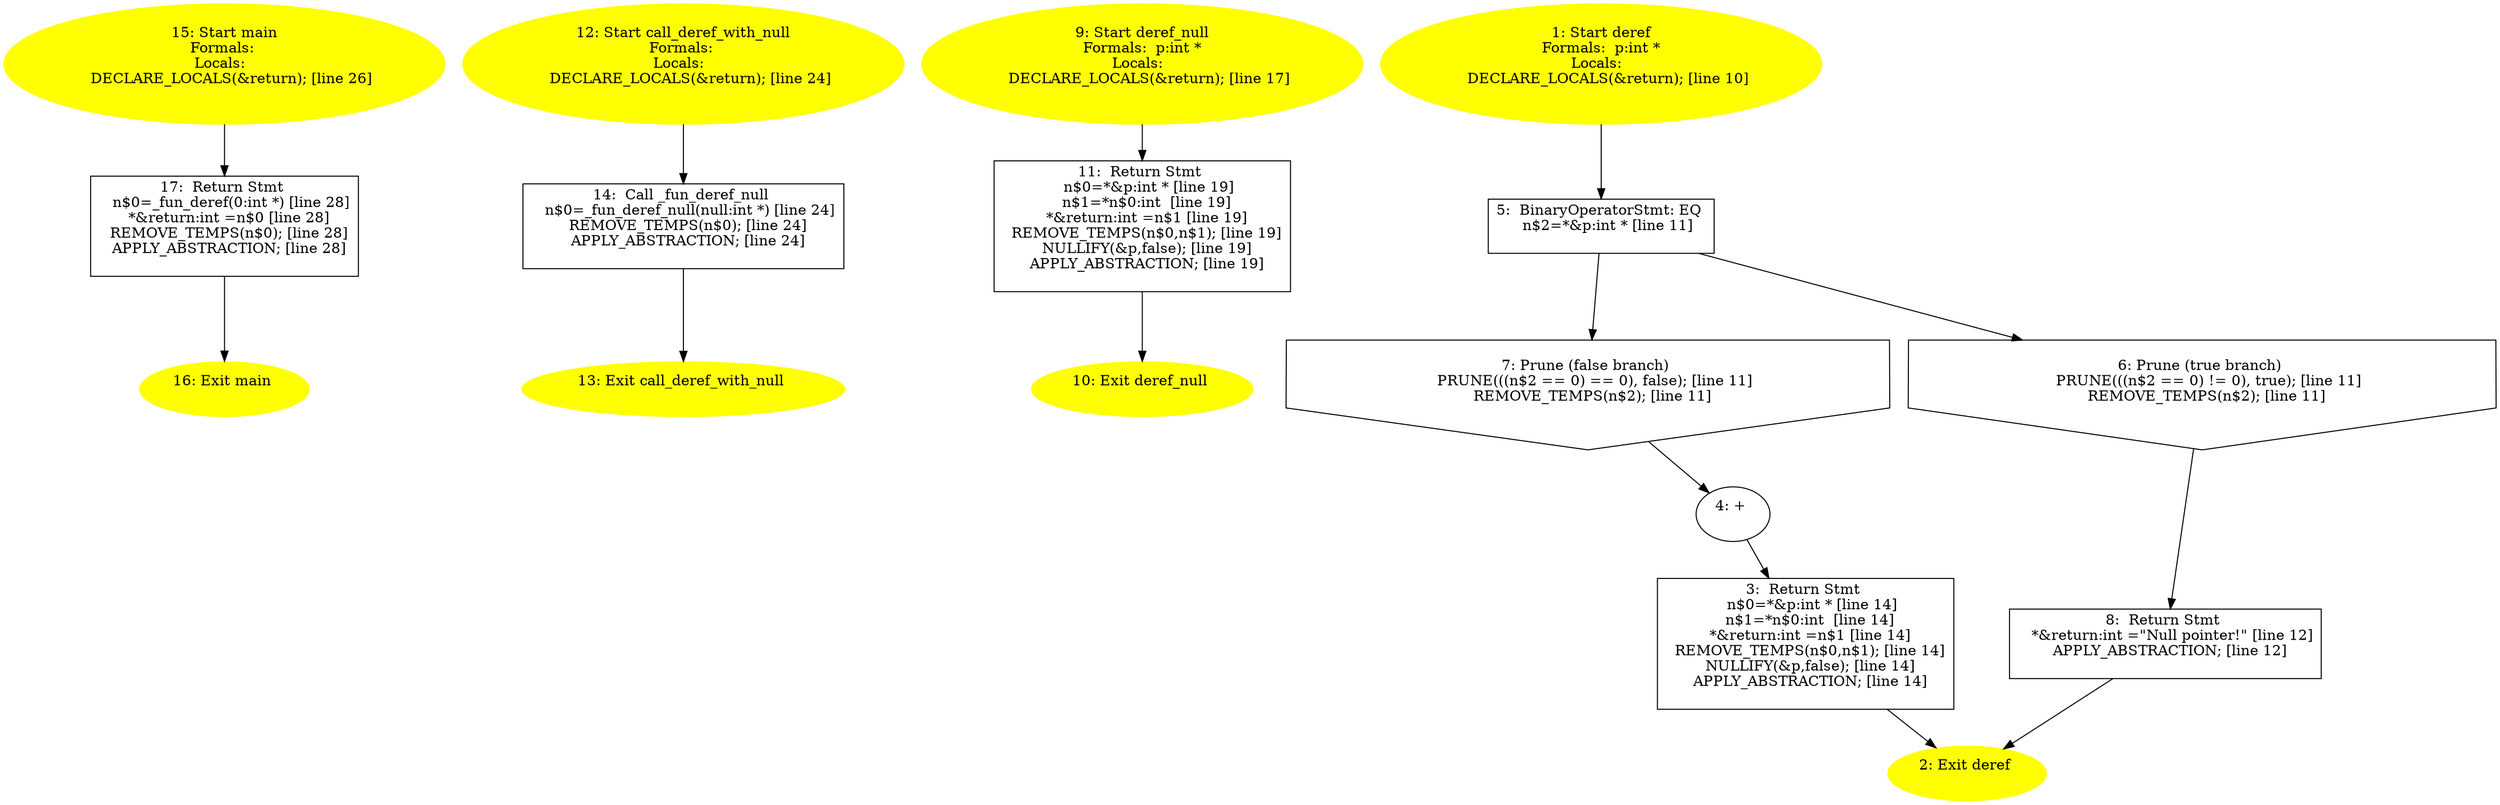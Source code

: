 digraph iCFG {
17 [label="17:  Return Stmt \n   n$0=_fun_deref(0:int *) [line 28]\n  *&return:int =n$0 [line 28]\n  REMOVE_TEMPS(n$0); [line 28]\n  APPLY_ABSTRACTION; [line 28]\n " shape="box"]
	

	 17 -> 16 ;
16 [label="16: Exit main \n  " color=yellow style=filled]
	

15 [label="15: Start main\nFormals: \nLocals:  \n   DECLARE_LOCALS(&return); [line 26]\n " color=yellow style=filled]
	

	 15 -> 17 ;
14 [label="14:  Call _fun_deref_null \n   n$0=_fun_deref_null(null:int *) [line 24]\n  REMOVE_TEMPS(n$0); [line 24]\n  APPLY_ABSTRACTION; [line 24]\n " shape="box"]
	

	 14 -> 13 ;
13 [label="13: Exit call_deref_with_null \n  " color=yellow style=filled]
	

12 [label="12: Start call_deref_with_null\nFormals: \nLocals:  \n   DECLARE_LOCALS(&return); [line 24]\n " color=yellow style=filled]
	

	 12 -> 14 ;
11 [label="11:  Return Stmt \n   n$0=*&p:int * [line 19]\n  n$1=*n$0:int  [line 19]\n  *&return:int =n$1 [line 19]\n  REMOVE_TEMPS(n$0,n$1); [line 19]\n  NULLIFY(&p,false); [line 19]\n  APPLY_ABSTRACTION; [line 19]\n " shape="box"]
	

	 11 -> 10 ;
10 [label="10: Exit deref_null \n  " color=yellow style=filled]
	

9 [label="9: Start deref_null\nFormals:  p:int *\nLocals:  \n   DECLARE_LOCALS(&return); [line 17]\n " color=yellow style=filled]
	

	 9 -> 11 ;
8 [label="8:  Return Stmt \n   *&return:int =\"Null pointer!\" [line 12]\n  APPLY_ABSTRACTION; [line 12]\n " shape="box"]
	

	 8 -> 2 ;
7 [label="7: Prune (false branch) \n   PRUNE(((n$2 == 0) == 0), false); [line 11]\n  REMOVE_TEMPS(n$2); [line 11]\n " shape="invhouse"]
	

	 7 -> 4 ;
6 [label="6: Prune (true branch) \n   PRUNE(((n$2 == 0) != 0), true); [line 11]\n  REMOVE_TEMPS(n$2); [line 11]\n " shape="invhouse"]
	

	 6 -> 8 ;
5 [label="5:  BinaryOperatorStmt: EQ \n   n$2=*&p:int * [line 11]\n " shape="box"]
	

	 5 -> 6 ;
	 5 -> 7 ;
4 [label="4: + \n  " ]
	

	 4 -> 3 ;
3 [label="3:  Return Stmt \n   n$0=*&p:int * [line 14]\n  n$1=*n$0:int  [line 14]\n  *&return:int =n$1 [line 14]\n  REMOVE_TEMPS(n$0,n$1); [line 14]\n  NULLIFY(&p,false); [line 14]\n  APPLY_ABSTRACTION; [line 14]\n " shape="box"]
	

	 3 -> 2 ;
2 [label="2: Exit deref \n  " color=yellow style=filled]
	

1 [label="1: Start deref\nFormals:  p:int *\nLocals:  \n   DECLARE_LOCALS(&return); [line 10]\n " color=yellow style=filled]
	

	 1 -> 5 ;
}
